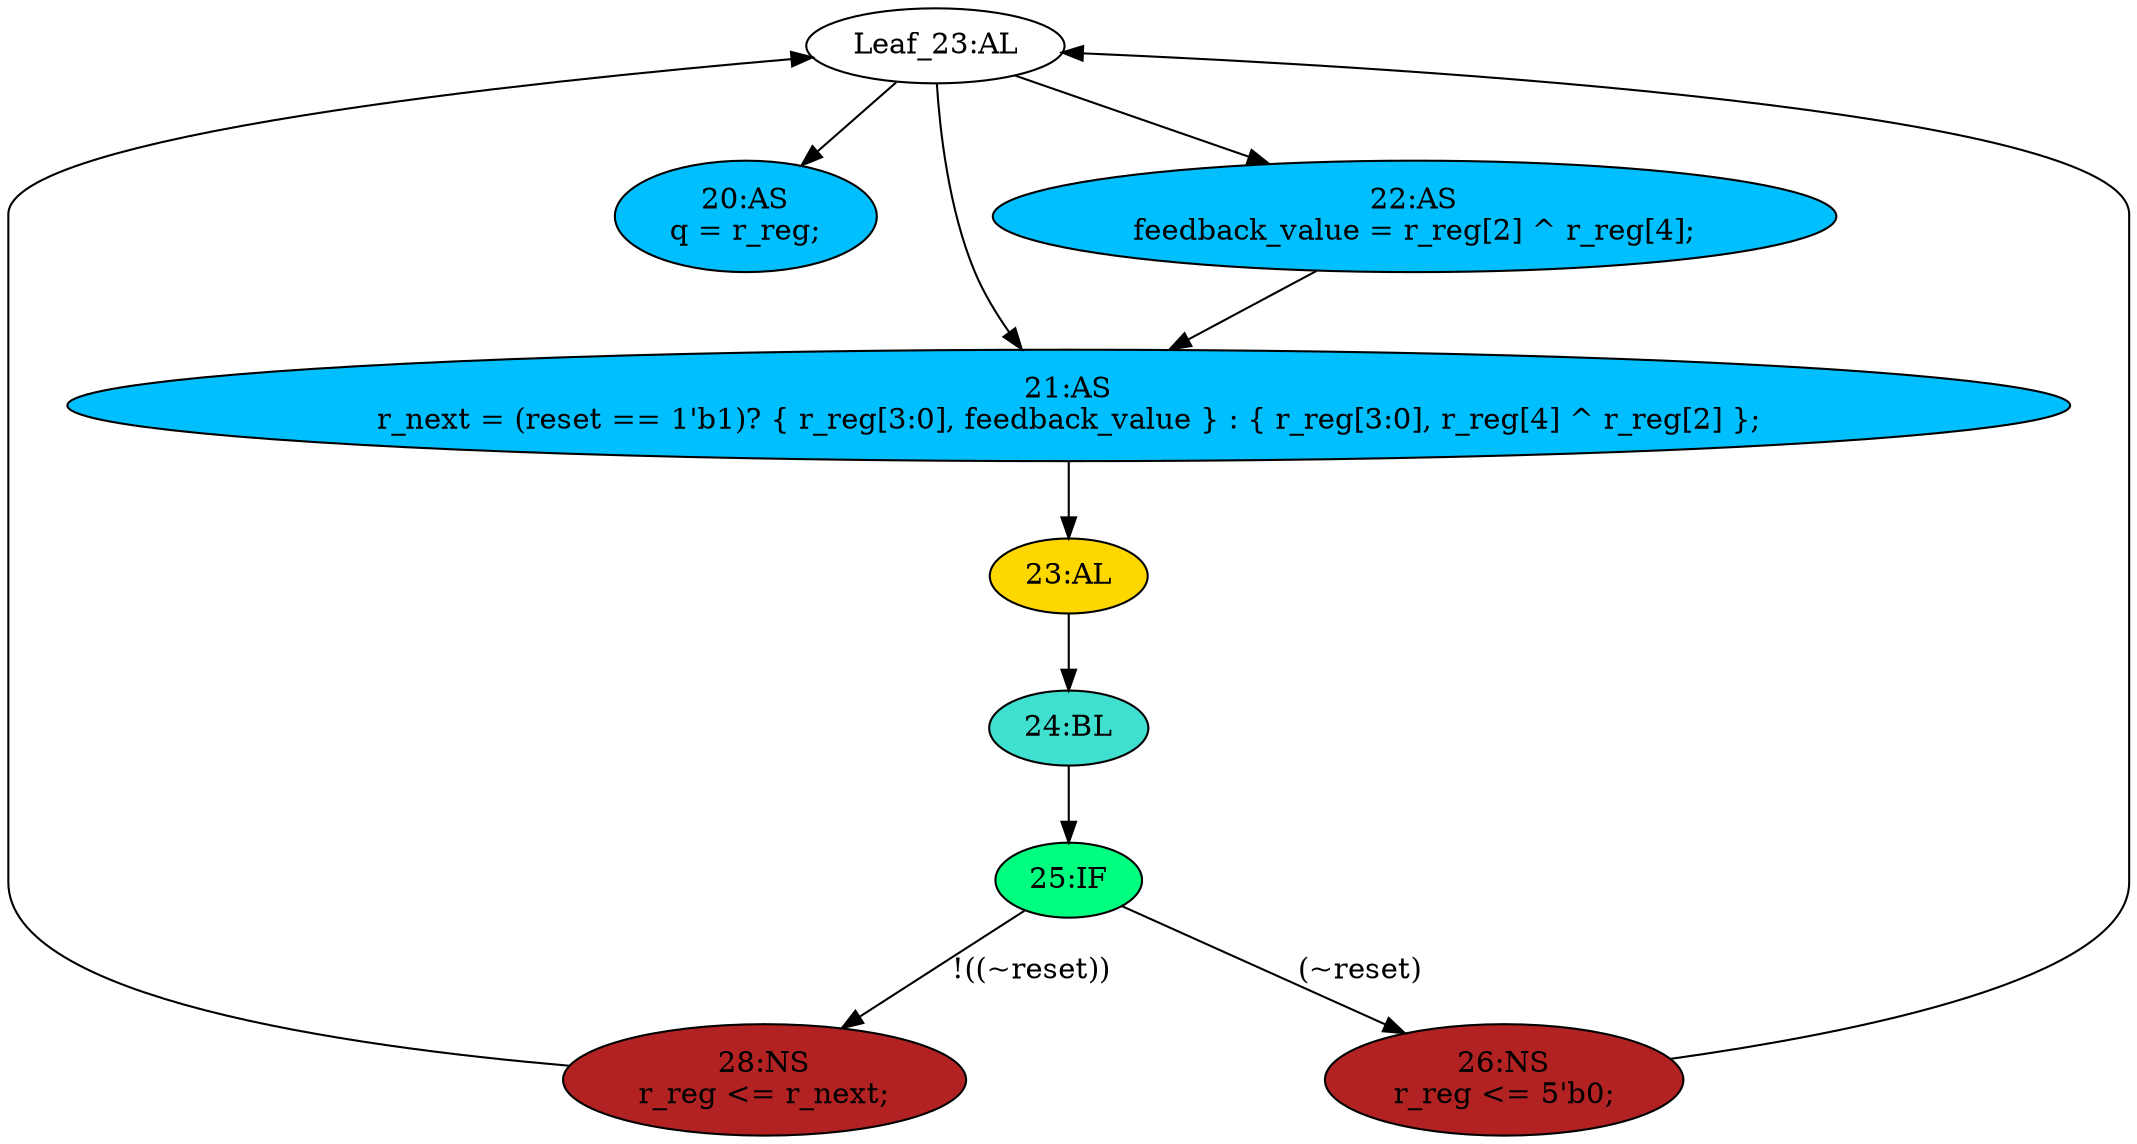 strict digraph "compose( ,  )" {
	node [label="\N"];
	"Leaf_23:AL"	[def_var="['r_reg']",
		label="Leaf_23:AL"];
	"21:AS"	[ast="<pyverilog.vparser.ast.Assign object at 0x7f8c60d4ebd0>",
		def_var="['r_next']",
		fillcolor=deepskyblue,
		label="21:AS
r_next = (reset == 1'b1)? { r_reg[3:0], feedback_value } : { r_reg[3:0], r_reg[4] ^ r_reg[2] };",
		statements="[]",
		style=filled,
		typ=Assign,
		use_var="['reset', 'r_reg', 'feedback_value', 'r_reg', 'r_reg', 'r_reg']"];
	"Leaf_23:AL" -> "21:AS";
	"20:AS"	[ast="<pyverilog.vparser.ast.Assign object at 0x7f8c60d56750>",
		def_var="['q']",
		fillcolor=deepskyblue,
		label="20:AS
q = r_reg;",
		statements="[]",
		style=filled,
		typ=Assign,
		use_var="['r_reg']"];
	"Leaf_23:AL" -> "20:AS";
	"22:AS"	[ast="<pyverilog.vparser.ast.Assign object at 0x7f8c60da6350>",
		def_var="['feedback_value']",
		fillcolor=deepskyblue,
		label="22:AS
feedback_value = r_reg[2] ^ r_reg[4];",
		statements="[]",
		style=filled,
		typ=Assign,
		use_var="['r_reg', 'r_reg']"];
	"Leaf_23:AL" -> "22:AS";
	"24:BL"	[ast="<pyverilog.vparser.ast.Block object at 0x7f8c625bf450>",
		fillcolor=turquoise,
		label="24:BL",
		statements="[]",
		style=filled,
		typ=Block];
	"25:IF"	[ast="<pyverilog.vparser.ast.IfStatement object at 0x7f8c6106ad10>",
		fillcolor=springgreen,
		label="25:IF",
		statements="[]",
		style=filled,
		typ=IfStatement];
	"24:BL" -> "25:IF"	[cond="[]",
		lineno=None];
	"28:NS"	[ast="<pyverilog.vparser.ast.NonblockingSubstitution object at 0x7f8c628e8ad0>",
		fillcolor=firebrick,
		label="28:NS
r_reg <= r_next;",
		statements="[<pyverilog.vparser.ast.NonblockingSubstitution object at 0x7f8c628e8ad0>]",
		style=filled,
		typ=NonblockingSubstitution];
	"28:NS" -> "Leaf_23:AL"	[cond="[]",
		lineno=None];
	"23:AL"	[ast="<pyverilog.vparser.ast.Always object at 0x7f8c6111ee50>",
		clk_sens=True,
		fillcolor=gold,
		label="23:AL",
		sens="['clk', 'reset']",
		statements="[]",
		style=filled,
		typ=Always,
		use_var="['reset', 'r_next']"];
	"21:AS" -> "23:AL";
	"25:IF" -> "28:NS"	[cond="['reset']",
		label="!((~reset))",
		lineno=25];
	"26:NS"	[ast="<pyverilog.vparser.ast.NonblockingSubstitution object at 0x7f8c6106ae50>",
		fillcolor=firebrick,
		label="26:NS
r_reg <= 5'b0;",
		statements="[<pyverilog.vparser.ast.NonblockingSubstitution object at 0x7f8c6106ae50>]",
		style=filled,
		typ=NonblockingSubstitution];
	"25:IF" -> "26:NS"	[cond="['reset']",
		label="(~reset)",
		lineno=25];
	"26:NS" -> "Leaf_23:AL"	[cond="[]",
		lineno=None];
	"23:AL" -> "24:BL"	[cond="[]",
		lineno=None];
	"22:AS" -> "21:AS";
}
